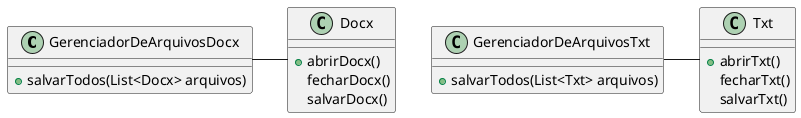 @startuml

top to bottom direction

class GerenciadorDeArquivosDocx{
    + salvarTodos(List<Docx> arquivos)
}
class GerenciadorDeArquivosTxt{
    + salvarTodos(List<Txt> arquivos)
}
class Docx{
    + abrirDocx()
    fecharDocx()
    salvarDocx()
}
class Txt{
    + abrirTxt()
    fecharTxt()
    salvarTxt()
}


GerenciadorDeArquivosDocx - Docx
GerenciadorDeArquivosTxt  - Txt

@enduml